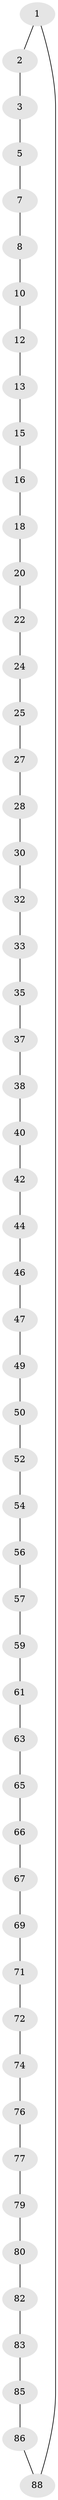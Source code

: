 // Generated by graph-tools (version 1.1) at 2025/24/03/03/25 07:24:21]
// undirected, 54 vertices, 54 edges
graph export_dot {
graph [start="1"]
  node [color=gray90,style=filled];
  1 [super="+89"];
  2;
  3 [super="+4"];
  5 [super="+6"];
  7;
  8 [super="+9"];
  10 [super="+11"];
  12;
  13 [super="+14"];
  15;
  16 [super="+17"];
  18 [super="+19"];
  20 [super="+21"];
  22 [super="+23"];
  24;
  25 [super="+26"];
  27;
  28 [super="+29"];
  30 [super="+31"];
  32;
  33 [super="+34"];
  35 [super="+36"];
  37;
  38 [super="+39"];
  40 [super="+41"];
  42 [super="+43"];
  44 [super="+45"];
  46;
  47 [super="+48"];
  49;
  50 [super="+51"];
  52 [super="+53"];
  54 [super="+55"];
  56;
  57 [super="+58"];
  59 [super="+60"];
  61 [super="+62"];
  63 [super="+64"];
  65;
  66;
  67 [super="+68"];
  69 [super="+70"];
  71;
  72 [super="+73"];
  74 [super="+75"];
  76;
  77 [super="+78"];
  79;
  80 [super="+81"];
  82;
  83 [super="+84"];
  85;
  86 [super="+87"];
  88;
  1 -- 2;
  1 -- 88;
  2 -- 3;
  3 -- 5;
  5 -- 7;
  7 -- 8;
  8 -- 10;
  10 -- 12;
  12 -- 13;
  13 -- 15;
  15 -- 16;
  16 -- 18;
  18 -- 20;
  20 -- 22;
  22 -- 24;
  24 -- 25;
  25 -- 27;
  27 -- 28;
  28 -- 30;
  30 -- 32;
  32 -- 33;
  33 -- 35;
  35 -- 37;
  37 -- 38;
  38 -- 40;
  40 -- 42;
  42 -- 44;
  44 -- 46;
  46 -- 47;
  47 -- 49;
  49 -- 50;
  50 -- 52;
  52 -- 54;
  54 -- 56;
  56 -- 57;
  57 -- 59;
  59 -- 61;
  61 -- 63;
  63 -- 65;
  65 -- 66;
  66 -- 67;
  67 -- 69;
  69 -- 71;
  71 -- 72;
  72 -- 74;
  74 -- 76;
  76 -- 77;
  77 -- 79;
  79 -- 80;
  80 -- 82;
  82 -- 83;
  83 -- 85;
  85 -- 86;
  86 -- 88;
}

